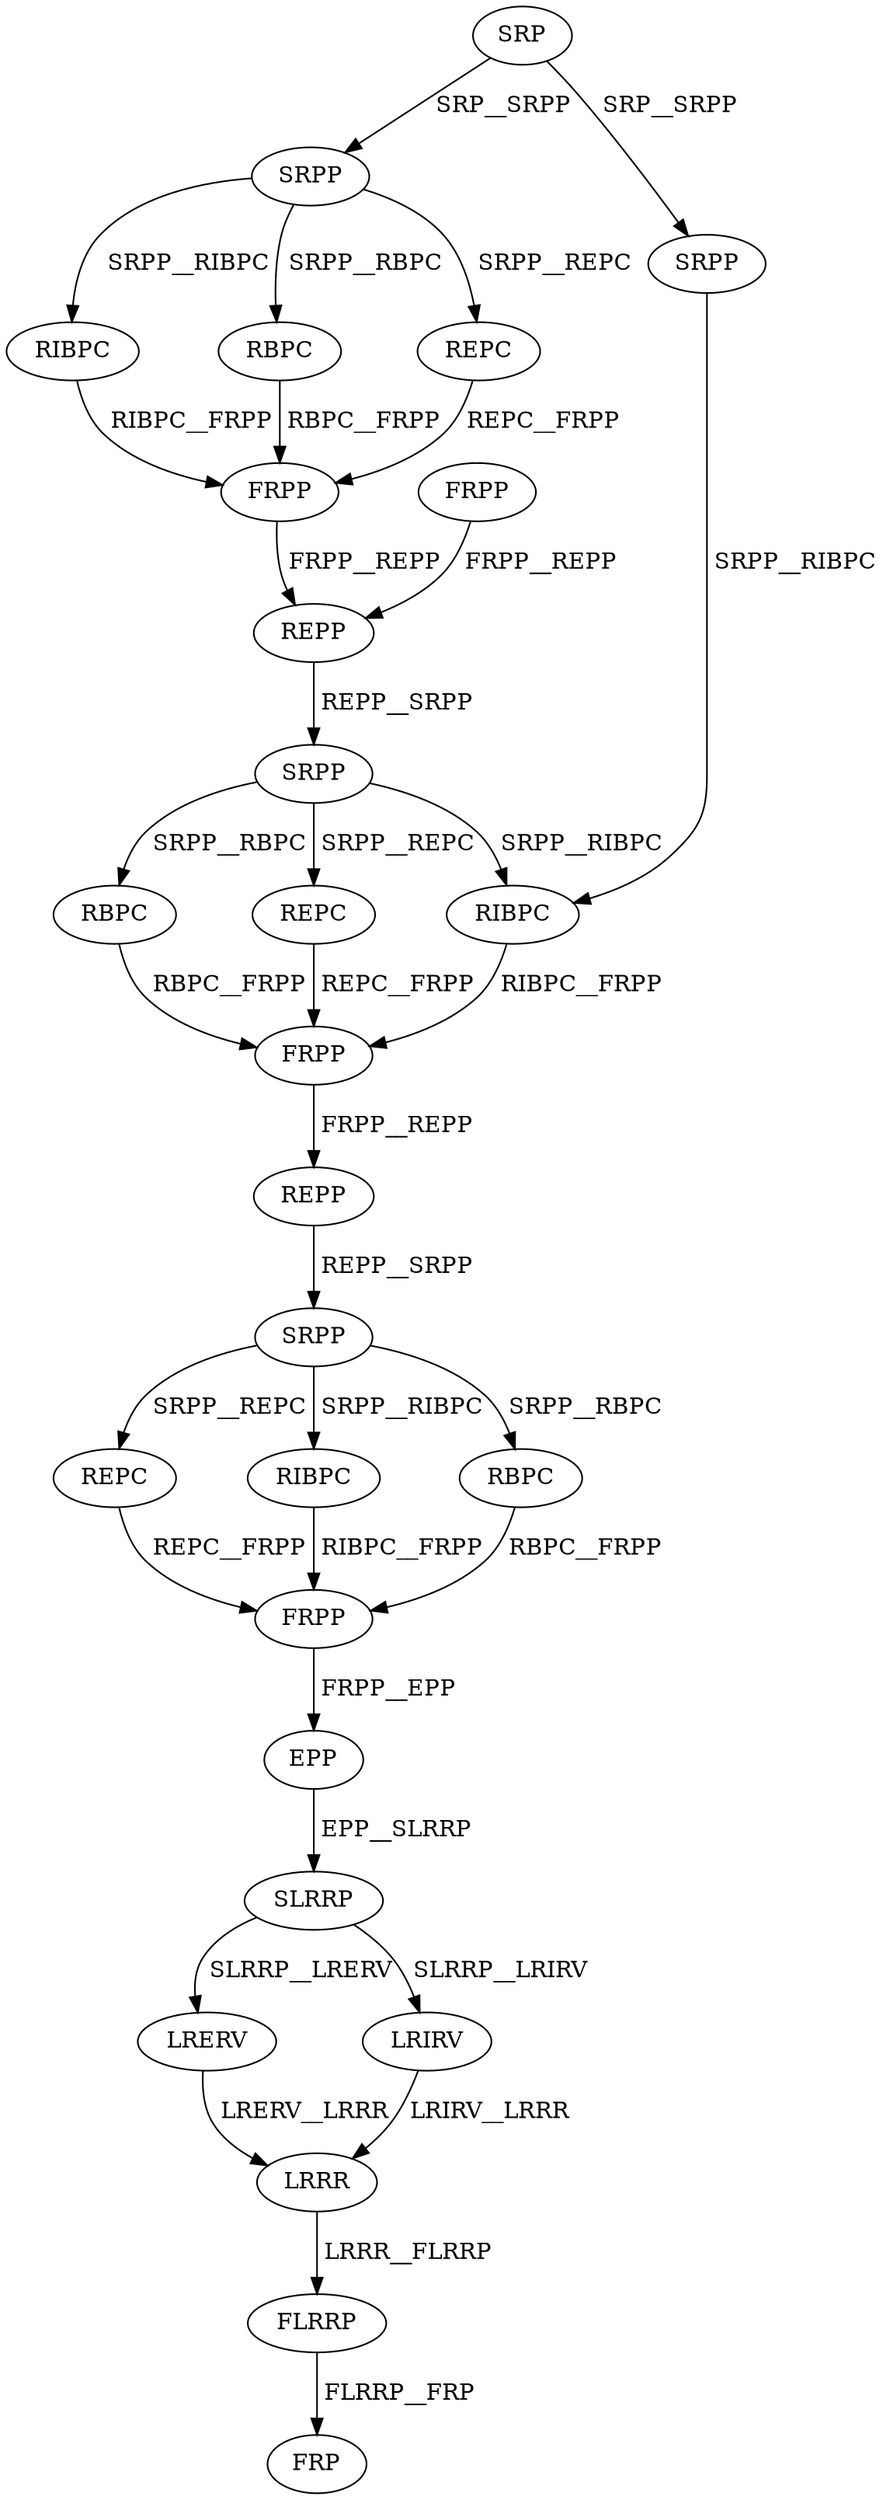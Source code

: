 digraph G { 
1 [label="SRP",color=black,fontcolor=black];
2 [label="SRPP",color=black,fontcolor=black];
3 [label="FRPP",color=black,fontcolor=black];
4 [label="RBPC",color=black,fontcolor=black];
5 [label="REPC",color=black,fontcolor=black];
6 [label="RIBPC",color=black,fontcolor=black];
7 [label="FRPP",color=black,fontcolor=black];
8 [label="SRPP",color=black,fontcolor=black];
9 [label="REPP",color=black,fontcolor=black];
10 [label="SRPP",color=black,fontcolor=black];
11 [label="RIBPC",color=black,fontcolor=black];
12 [label="RBPC",color=black,fontcolor=black];
13 [label="REPC",color=black,fontcolor=black];
14 [label="FRPP",color=black,fontcolor=black];
15 [label="REPP",color=black,fontcolor=black];
16 [label="SRPP",color=black,fontcolor=black];
17 [label="REPC",color=black,fontcolor=black];
18 [label="RIBPC",color=black,fontcolor=black];
19 [label="RBPC",color=black,fontcolor=black];
20 [label="FRPP",color=black,fontcolor=black];
21 [label="EPP",color=black,fontcolor=black];
22 [label="SLRRP",color=black,fontcolor=black];
23 [label="LRERV",color=black,fontcolor=black];
24 [label="LRIRV",color=black,fontcolor=black];
25 [label="LRRR",color=black,fontcolor=black];
26 [label="FLRRP",color=black,fontcolor=black];
27 [label="FRP",color=black,fontcolor=black];
1->2[label=" SRP__SRPP",color=black,fontcolor=black];
1->8[label=" SRP__SRPP",color=black,fontcolor=black];
2->4[label=" SRPP__RBPC",color=black,fontcolor=black];
2->5[label=" SRPP__REPC",color=black,fontcolor=black];
2->6[label=" SRPP__RIBPC",color=black,fontcolor=black];
3->9[label=" FRPP__REPP",color=black,fontcolor=black];
4->7[label=" RBPC__FRPP",color=black,fontcolor=black];
5->7[label=" REPC__FRPP",color=black,fontcolor=black];
6->7[label=" RIBPC__FRPP",color=black,fontcolor=black];
7->9[label=" FRPP__REPP",color=black,fontcolor=black];
8->11[label=" SRPP__RIBPC",color=black,fontcolor=black];
9->10[label=" REPP__SRPP",color=black,fontcolor=black];
10->11[label=" SRPP__RIBPC",color=black,fontcolor=black];
10->12[label=" SRPP__RBPC",color=black,fontcolor=black];
10->13[label=" SRPP__REPC",color=black,fontcolor=black];
11->14[label=" RIBPC__FRPP",color=black,fontcolor=black];
12->14[label=" RBPC__FRPP",color=black,fontcolor=black];
13->14[label=" REPC__FRPP",color=black,fontcolor=black];
14->15[label=" FRPP__REPP",color=black,fontcolor=black];
15->16[label=" REPP__SRPP",color=black,fontcolor=black];
16->17[label=" SRPP__REPC",color=black,fontcolor=black];
16->18[label=" SRPP__RIBPC",color=black,fontcolor=black];
16->19[label=" SRPP__RBPC",color=black,fontcolor=black];
17->20[label=" REPC__FRPP",color=black,fontcolor=black];
18->20[label=" RIBPC__FRPP",color=black,fontcolor=black];
19->20[label=" RBPC__FRPP",color=black,fontcolor=black];
20->21[label=" FRPP__EPP",color=black,fontcolor=black];
21->22[label=" EPP__SLRRP",color=black,fontcolor=black];
22->23[label=" SLRRP__LRERV",color=black,fontcolor=black];
22->24[label=" SLRRP__LRIRV",color=black,fontcolor=black];
23->25[label=" LRERV__LRRR",color=black,fontcolor=black];
24->25[label=" LRIRV__LRRR",color=black,fontcolor=black];
25->26[label=" LRRR__FLRRP",color=black,fontcolor=black];
26->27[label=" FLRRP__FRP",color=black,fontcolor=black];
}
